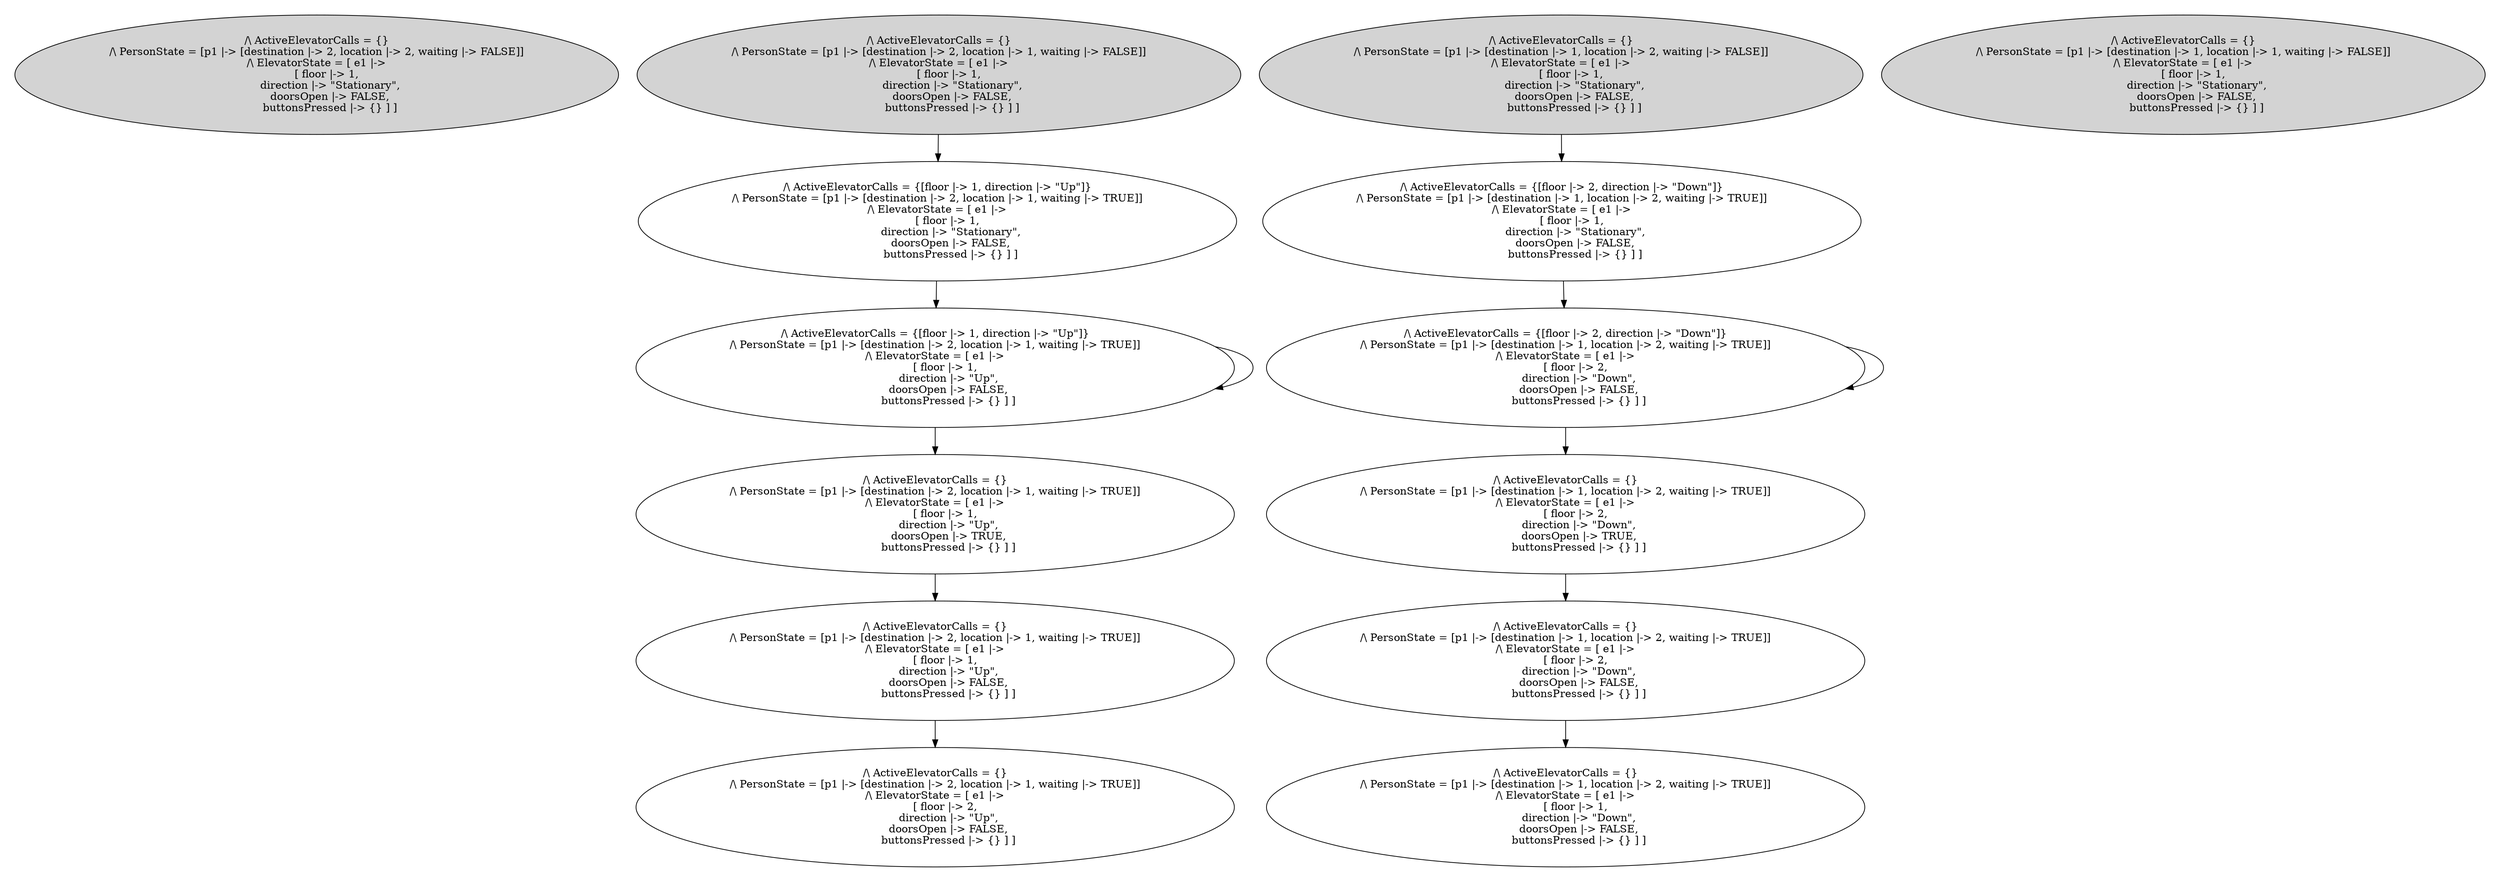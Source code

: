 strict digraph DiskGraph {
nodesep=0.35;
subgraph cluster_graph {
color="white";
7118779229109064844 [label="/\\ ActiveElevatorCalls = {}\n/\\ PersonState = [p1 |-> [destination |-> 1, location |-> 1, waiting |-> FALSE]]\n/\\ ElevatorState = [ e1 |->\n      [ floor |-> 1,\n        direction |-> \"Stationary\",\n        doorsOpen |-> FALSE,\n        buttonsPressed |-> {} ] ]",style = filled]
-6245943677582212882 [label="/\\ ActiveElevatorCalls = {}\n/\\ PersonState = [p1 |-> [destination |-> 1, location |-> 2, waiting |-> FALSE]]\n/\\ ElevatorState = [ e1 |->\n      [ floor |-> 1,\n        direction |-> \"Stationary\",\n        doorsOpen |-> FALSE,\n        buttonsPressed |-> {} ] ]",style = filled]
-2017238144270453293 [label="/\\ ActiveElevatorCalls = {}\n/\\ PersonState = [p1 |-> [destination |-> 2, location |-> 1, waiting |-> FALSE]]\n/\\ ElevatorState = [ e1 |->\n      [ floor |-> 1,\n        direction |-> \"Stationary\",\n        doorsOpen |-> FALSE,\n        buttonsPressed |-> {} ] ]",style = filled]
3430155448169275825 [label="/\\ ActiveElevatorCalls = {}\n/\\ PersonState = [p1 |-> [destination |-> 2, location |-> 2, waiting |-> FALSE]]\n/\\ ElevatorState = [ e1 |->\n      [ floor |-> 1,\n        direction |-> \"Stationary\",\n        doorsOpen |-> FALSE,\n        buttonsPressed |-> {} ] ]",style = filled]
-6245943677582212882 -> 4503646414719279064 [label="",color="black",fontcolor="black"];
4503646414719279064 [label="/\\ ActiveElevatorCalls = {[floor |-> 2, direction |-> \"Down\"]}\n/\\ PersonState = [p1 |-> [destination |-> 1, location |-> 2, waiting |-> TRUE]]\n/\\ ElevatorState = [ e1 |->\n      [ floor |-> 1,\n        direction |-> \"Stationary\",\n        doorsOpen |-> FALSE,\n        buttonsPressed |-> {} ] ]"];
-2017238144270453293 -> -2673438555450363648 [label="",color="black",fontcolor="black"];
-2673438555450363648 [label="/\\ ActiveElevatorCalls = {[floor |-> 1, direction |-> \"Up\"]}\n/\\ PersonState = [p1 |-> [destination |-> 2, location |-> 1, waiting |-> TRUE]]\n/\\ ElevatorState = [ e1 |->\n      [ floor |-> 1,\n        direction |-> \"Stationary\",\n        doorsOpen |-> FALSE,\n        buttonsPressed |-> {} ] ]"];
4503646414719279064 -> 7214796498672909857 [label="",color="black",fontcolor="black"];
7214796498672909857 [label="/\\ ActiveElevatorCalls = {[floor |-> 2, direction |-> \"Down\"]}\n/\\ PersonState = [p1 |-> [destination |-> 1, location |-> 2, waiting |-> TRUE]]\n/\\ ElevatorState = [ e1 |->\n      [ floor |-> 2,\n        direction |-> \"Down\",\n        doorsOpen |-> FALSE,\n        buttonsPressed |-> {} ] ]"];
-2673438555450363648 -> 4846163485562050840 [label="",color="black",fontcolor="black"];
4846163485562050840 [label="/\\ ActiveElevatorCalls = {[floor |-> 1, direction |-> \"Up\"]}\n/\\ PersonState = [p1 |-> [destination |-> 2, location |-> 1, waiting |-> TRUE]]\n/\\ ElevatorState = [ e1 |->\n      [ floor |-> 1,\n        direction |-> \"Up\",\n        doorsOpen |-> FALSE,\n        buttonsPressed |-> {} ] ]"];
7214796498672909857 -> -8563787826011954158 [label="",color="black",fontcolor="black"];
-8563787826011954158 [label="/\\ ActiveElevatorCalls = {}\n/\\ PersonState = [p1 |-> [destination |-> 1, location |-> 2, waiting |-> TRUE]]\n/\\ ElevatorState = [ e1 |->\n      [ floor |-> 2,\n        direction |-> \"Down\",\n        doorsOpen |-> TRUE,\n        buttonsPressed |-> {} ] ]"];
7214796498672909857 -> 7214796498672909857 [label="",color="black",fontcolor="black"];
4846163485562050840 -> -2549719217094666526 [label="",color="black",fontcolor="black"];
-2549719217094666526 [label="/\\ ActiveElevatorCalls = {}\n/\\ PersonState = [p1 |-> [destination |-> 2, location |-> 1, waiting |-> TRUE]]\n/\\ ElevatorState = [ e1 |->\n      [ floor |-> 1,\n        direction |-> \"Up\",\n        doorsOpen |-> TRUE,\n        buttonsPressed |-> {} ] ]"];
4846163485562050840 -> 4846163485562050840 [label="",color="black",fontcolor="black"];
-8563787826011954158 -> 4248049940538515288 [label="",color="black",fontcolor="black"];
4248049940538515288 [label="/\\ ActiveElevatorCalls = {}\n/\\ PersonState = [p1 |-> [destination |-> 1, location |-> 2, waiting |-> TRUE]]\n/\\ ElevatorState = [ e1 |->\n      [ floor |-> 2,\n        direction |-> \"Down\",\n        doorsOpen |-> FALSE,\n        buttonsPressed |-> {} ] ]"];
-2549719217094666526 -> 8020586925008170408 [label="",color="black",fontcolor="black"];
8020586925008170408 [label="/\\ ActiveElevatorCalls = {}\n/\\ PersonState = [p1 |-> [destination |-> 2, location |-> 1, waiting |-> TRUE]]\n/\\ ElevatorState = [ e1 |->\n      [ floor |-> 1,\n        direction |-> \"Up\",\n        doorsOpen |-> FALSE,\n        buttonsPressed |-> {} ] ]"];
4248049940538515288 -> 330829636962778372 [label="",color="black",fontcolor="black"];
330829636962778372 [label="/\\ ActiveElevatorCalls = {}\n/\\ PersonState = [p1 |-> [destination |-> 1, location |-> 2, waiting |-> TRUE]]\n/\\ ElevatorState = [ e1 |->\n      [ floor |-> 1,\n        direction |-> \"Down\",\n        doorsOpen |-> FALSE,\n        buttonsPressed |-> {} ] ]"];
8020586925008170408 -> -2621144743097780883 [label="",color="black",fontcolor="black"];
-2621144743097780883 [label="/\\ ActiveElevatorCalls = {}\n/\\ PersonState = [p1 |-> [destination |-> 2, location |-> 1, waiting |-> TRUE]]\n/\\ ElevatorState = [ e1 |->\n      [ floor |-> 2,\n        direction |-> \"Up\",\n        doorsOpen |-> FALSE,\n        buttonsPressed |-> {} ] ]"];
{rank = same; 7118779229109064844;-6245943677582212882;-2017238144270453293;3430155448169275825;}
{rank = same; -2673438555450363648;4503646414719279064;}
{rank = same; 7214796498672909857;4846163485562050840;}
{rank = same; -8563787826011954158;-2549719217094666526;}
{rank = same; 8020586925008170408;4248049940538515288;}
}
}